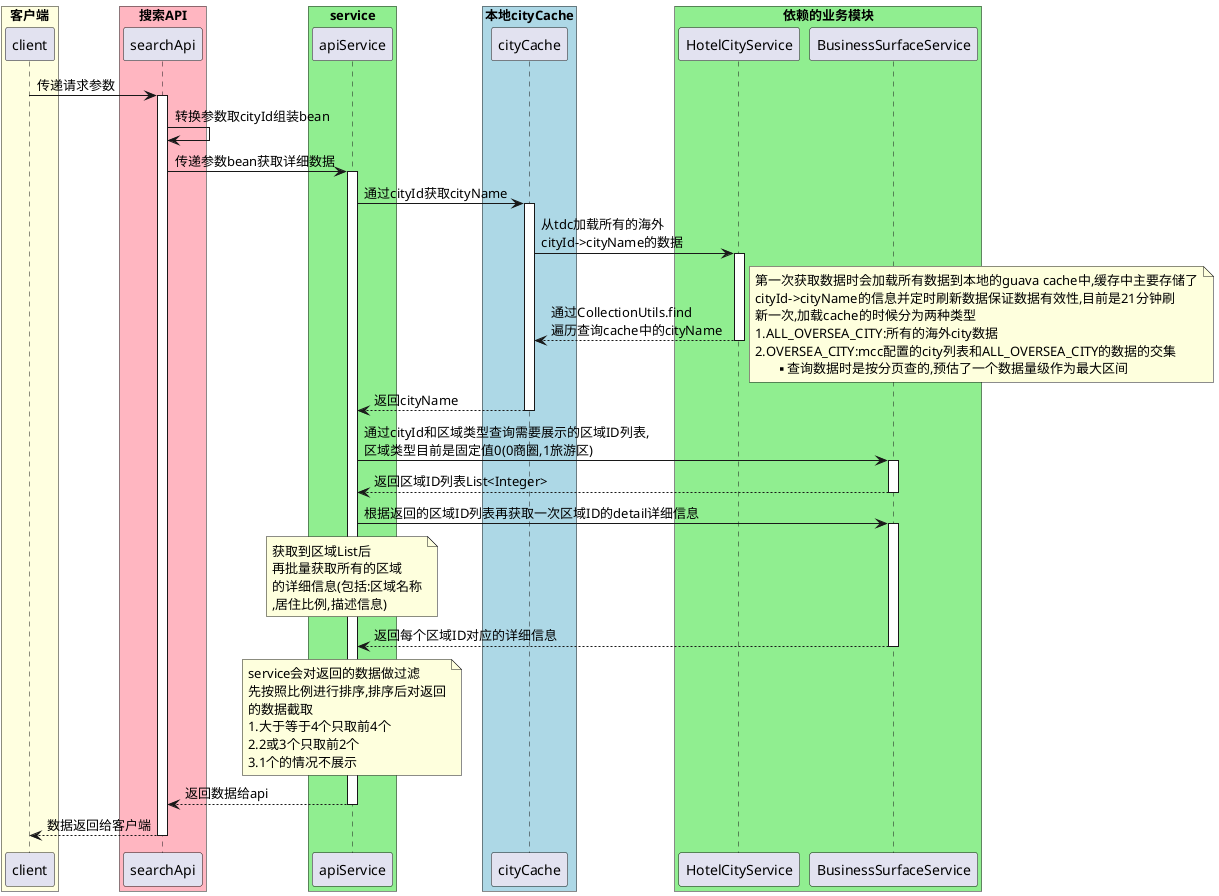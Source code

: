 @startuml

/'定义各个模块'/

box "客户端" #LightYellow
participant client as client
end box

box "搜索API" #LightPink
participant searchApi as api
end box

box "service" #LightGreen
participant apiService as service
end box

box "本地cityCache" #LightBlue
    participant cityCache
end box

box "依赖的业务模块" #LightGreen
    participant HotelCityService as hotelCityService
    participant BusinessSurfaceService as surfaceService
end box

/'模块之间依赖关系'/
client -> api:传递请求参数
activate api
api->api:转换参数取cityId组装bean
api->service:传递参数bean获取详细数据
activate service
service -> cityCache:通过cityId获取cityName
activate cityCache
cityCache -> hotelCityService: 从tdc加载所有的海外\ncityId->cityName的数据
activate hotelCityService
hotelCityService-->cityCache: 通过CollectionUtils.find\n遍历查询cache中的cityName
deactivate hotelCityService
/'笔记部分'/
note right
    第一次获取数据时会加载所有数据到本地的guava cache中,缓存中主要存储了
    cityId->cityName的信息并定时刷新数据保证数据有效性,目前是21分钟刷
    新一次,加载cache的时候分为两种类型
    1.ALL_OVERSEA_CITY:所有的海外city数据
    2.OVERSEA_CITY:mcc配置的city列表和ALL_OVERSEA_CITY的数据的交集
    ****查询数据时是按分页查的,预估了一个数据量级作为最大区间
end note
cityCache-->service: 返回cityName
deactivate cityCache
service -> surfaceService: 通过cityId和区域类型查询需要展示的区域ID列表,\n区域类型目前是固定值0(0商圈,1旅游区)
activate surfaceService

surfaceService-->service:返回区域ID列表List<Integer>
deactivate surfaceService
service->surfaceService:根据返回的区域ID列表再获取一次区域ID的detail详细信息
activate surfaceService
/'笔记部分'/
note over of service
  获取到区域List后
  再批量获取所有的区域
  的详细信息(包括:区域名称
  ,居住比例,描述信息)
end note
surfaceService-->service:返回每个区域ID对应的详细信息
/'笔记部分'/
note over of service
  service会对返回的数据做过滤
  先按照比例进行排序,排序后对返回
  的数据截取
  1.大于等于4个只取前4个
  2.2或3个只取前2个
  3.1个的情况不展示
end note
deactivate surfaceService
service-->api: 返回数据给api
deactivate service
api-->client:数据返回给客户端
deactivate api

@enduml